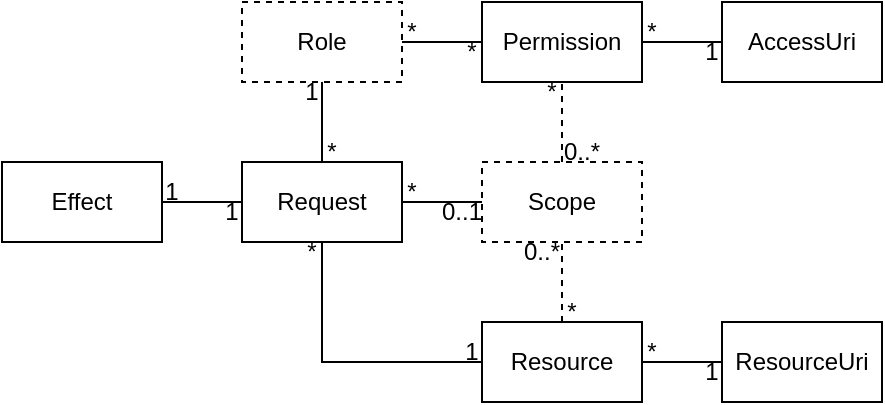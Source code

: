 <mxfile version="14.6.13" type="device"><diagram id="0W_4EMh9lIL_LUpgLams" name="第 2 页"><mxGraphModel dx="535" dy="298" grid="1" gridSize="10" guides="1" tooltips="1" connect="1" arrows="1" fold="1" page="1" pageScale="1" pageWidth="827" pageHeight="1169" math="0" shadow="0"><root><mxCell id="rVSmndGzVL0IEeuy4WK0-0"/><mxCell id="rVSmndGzVL0IEeuy4WK0-1" parent="rVSmndGzVL0IEeuy4WK0-0"/><mxCell id="UM61TKHSMhjPgKX6BFE0-1" value="Role" style="rounded=0;whiteSpace=wrap;html=1;dashed=1;" parent="rVSmndGzVL0IEeuy4WK0-1" vertex="1"><mxGeometry x="160" y="40" width="80" height="40" as="geometry"/></mxCell><mxCell id="UM61TKHSMhjPgKX6BFE0-2" value="Permission" style="rounded=0;whiteSpace=wrap;html=1;" parent="rVSmndGzVL0IEeuy4WK0-1" vertex="1"><mxGeometry x="280" y="40" width="80" height="40" as="geometry"/></mxCell><mxCell id="R5l6IWkGPLPN6t9TeybG-0" value="" style="rounded=0;orthogonalLoop=1;jettySize=auto;html=1;endArrow=none;endFill=0;" parent="rVSmndGzVL0IEeuy4WK0-1" source="UM61TKHSMhjPgKX6BFE0-2" target="UM61TKHSMhjPgKX6BFE0-1" edge="1"><mxGeometry relative="1" as="geometry"><mxPoint x="60" y="300" as="sourcePoint"/><mxPoint x="21" y="300" as="targetPoint"/></mxGeometry></mxCell><mxCell id="R5l6IWkGPLPN6t9TeybG-2" value="Resource" style="rounded=0;whiteSpace=wrap;html=1;" parent="rVSmndGzVL0IEeuy4WK0-1" vertex="1"><mxGeometry x="280" y="200" width="80" height="40" as="geometry"/></mxCell><mxCell id="R5l6IWkGPLPN6t9TeybG-4" value="" style="rounded=0;orthogonalLoop=1;jettySize=auto;html=1;endArrow=none;endFill=0;" parent="rVSmndGzVL0IEeuy4WK0-1" source="R5l6IWkGPLPN6t9TeybG-11" target="UM61TKHSMhjPgKX6BFE0-1" edge="1"><mxGeometry relative="1" as="geometry"><mxPoint x="140" y="120" as="sourcePoint"/><mxPoint x="170" y="70.0" as="targetPoint"/></mxGeometry></mxCell><mxCell id="R5l6IWkGPLPN6t9TeybG-5" value="" style="rounded=0;orthogonalLoop=1;jettySize=auto;html=1;endArrow=none;endFill=0;edgeStyle=orthogonalEdgeStyle;" parent="rVSmndGzVL0IEeuy4WK0-1" source="R5l6IWkGPLPN6t9TeybG-2" target="R5l6IWkGPLPN6t9TeybG-11" edge="1"><mxGeometry relative="1" as="geometry"><mxPoint x="220" y="120.0" as="sourcePoint"/><mxPoint x="160" y="220" as="targetPoint"/></mxGeometry></mxCell><mxCell id="R5l6IWkGPLPN6t9TeybG-7" value="Scope" style="rounded=0;whiteSpace=wrap;html=1;dashed=1;" parent="rVSmndGzVL0IEeuy4WK0-1" vertex="1"><mxGeometry x="280" y="120" width="80" height="40" as="geometry"/></mxCell><mxCell id="R5l6IWkGPLPN6t9TeybG-8" value="" style="rounded=0;orthogonalLoop=1;jettySize=auto;html=1;endArrow=none;endFill=0;dashed=1;" parent="rVSmndGzVL0IEeuy4WK0-1" source="R5l6IWkGPLPN6t9TeybG-7" target="UM61TKHSMhjPgKX6BFE0-2" edge="1"><mxGeometry relative="1" as="geometry"><mxPoint x="290" y="70.0" as="sourcePoint"/><mxPoint x="360" y="80" as="targetPoint"/></mxGeometry></mxCell><mxCell id="R5l6IWkGPLPN6t9TeybG-10" value="" style="rounded=0;orthogonalLoop=1;jettySize=auto;html=1;endArrow=none;endFill=0;edgeStyle=orthogonalEdgeStyle;dashed=1;" parent="rVSmndGzVL0IEeuy4WK0-1" source="R5l6IWkGPLPN6t9TeybG-2" target="R5l6IWkGPLPN6t9TeybG-7" edge="1"><mxGeometry relative="1" as="geometry"><mxPoint x="330" y="230" as="sourcePoint"/><mxPoint x="170" y="230" as="targetPoint"/></mxGeometry></mxCell><mxCell id="R5l6IWkGPLPN6t9TeybG-11" value="Request" style="rounded=0;whiteSpace=wrap;html=1;" parent="rVSmndGzVL0IEeuy4WK0-1" vertex="1"><mxGeometry x="160" y="120" width="80" height="40" as="geometry"/></mxCell><mxCell id="R5l6IWkGPLPN6t9TeybG-13" value="" style="rounded=0;orthogonalLoop=1;jettySize=auto;html=1;endArrow=none;endFill=0;" parent="rVSmndGzVL0IEeuy4WK0-1" source="R5l6IWkGPLPN6t9TeybG-11" target="R5l6IWkGPLPN6t9TeybG-7" edge="1"><mxGeometry relative="1" as="geometry"><mxPoint x="140" y="140" as="sourcePoint"/><mxPoint x="140" y="100" as="targetPoint"/></mxGeometry></mxCell><mxCell id="R5l6IWkGPLPN6t9TeybG-14" value="Effect" style="rounded=0;whiteSpace=wrap;html=1;" parent="rVSmndGzVL0IEeuy4WK0-1" vertex="1"><mxGeometry x="40" y="120" width="80" height="40" as="geometry"/></mxCell><mxCell id="R5l6IWkGPLPN6t9TeybG-15" value="" style="rounded=0;orthogonalLoop=1;jettySize=auto;html=1;endArrow=none;endFill=0;" parent="rVSmndGzVL0IEeuy4WK0-1" source="R5l6IWkGPLPN6t9TeybG-14" target="R5l6IWkGPLPN6t9TeybG-11" edge="1"><mxGeometry relative="1" as="geometry"><mxPoint x="250" y="150" as="sourcePoint"/><mxPoint x="330" y="150" as="targetPoint"/></mxGeometry></mxCell><mxCell id="R5l6IWkGPLPN6t9TeybG-16" value="0..*" style="text;html=1;strokeColor=none;align=center;verticalAlign=middle;whiteSpace=wrap;rounded=0;opacity=0;" parent="rVSmndGzVL0IEeuy4WK0-1" vertex="1"><mxGeometry x="320" y="110" width="20" height="10" as="geometry"/></mxCell><mxCell id="R5l6IWkGPLPN6t9TeybG-17" value="*" style="text;html=1;strokeColor=none;align=center;verticalAlign=middle;whiteSpace=wrap;rounded=0;opacity=0;" parent="rVSmndGzVL0IEeuy4WK0-1" vertex="1"><mxGeometry x="310" y="80" width="10" height="10" as="geometry"/></mxCell><mxCell id="R5l6IWkGPLPN6t9TeybG-19" value="*" style="text;html=1;strokeColor=none;align=center;verticalAlign=middle;whiteSpace=wrap;rounded=0;opacity=0;" parent="rVSmndGzVL0IEeuy4WK0-1" vertex="1"><mxGeometry x="320" y="190" width="10" height="10" as="geometry"/></mxCell><mxCell id="R5l6IWkGPLPN6t9TeybG-20" value="*" style="text;html=1;strokeColor=none;align=center;verticalAlign=middle;whiteSpace=wrap;rounded=0;opacity=0;" parent="rVSmndGzVL0IEeuy4WK0-1" vertex="1"><mxGeometry x="190" y="160" width="10" height="10" as="geometry"/></mxCell><mxCell id="R5l6IWkGPLPN6t9TeybG-21" value="1" style="text;html=1;strokeColor=none;align=center;verticalAlign=middle;whiteSpace=wrap;rounded=0;opacity=0;" parent="rVSmndGzVL0IEeuy4WK0-1" vertex="1"><mxGeometry x="270" y="210" width="10" height="10" as="geometry"/></mxCell><mxCell id="R5l6IWkGPLPN6t9TeybG-22" value="1" style="text;html=1;strokeColor=none;align=center;verticalAlign=middle;whiteSpace=wrap;rounded=0;opacity=0;" parent="rVSmndGzVL0IEeuy4WK0-1" vertex="1"><mxGeometry x="190" y="80" width="10" height="10" as="geometry"/></mxCell><mxCell id="R5l6IWkGPLPN6t9TeybG-23" value="*" style="text;html=1;strokeColor=none;align=center;verticalAlign=middle;whiteSpace=wrap;rounded=0;opacity=0;" parent="rVSmndGzVL0IEeuy4WK0-1" vertex="1"><mxGeometry x="200" y="110" width="10" height="10" as="geometry"/></mxCell><mxCell id="R5l6IWkGPLPN6t9TeybG-24" value="*" style="text;html=1;strokeColor=none;align=center;verticalAlign=middle;whiteSpace=wrap;rounded=0;opacity=0;" parent="rVSmndGzVL0IEeuy4WK0-1" vertex="1"><mxGeometry x="240" y="130" width="10" height="10" as="geometry"/></mxCell><mxCell id="R5l6IWkGPLPN6t9TeybG-25" value="0..1" style="text;html=1;strokeColor=none;align=center;verticalAlign=middle;whiteSpace=wrap;rounded=0;opacity=0;" parent="rVSmndGzVL0IEeuy4WK0-1" vertex="1"><mxGeometry x="260" y="140" width="20" height="10" as="geometry"/></mxCell><mxCell id="R5l6IWkGPLPN6t9TeybG-27" value="1" style="text;html=1;strokeColor=none;align=center;verticalAlign=middle;whiteSpace=wrap;rounded=0;opacity=0;" parent="rVSmndGzVL0IEeuy4WK0-1" vertex="1"><mxGeometry x="120" y="130" width="10" height="10" as="geometry"/></mxCell><mxCell id="R5l6IWkGPLPN6t9TeybG-28" value="1" style="text;html=1;strokeColor=none;align=center;verticalAlign=middle;whiteSpace=wrap;rounded=0;opacity=0;" parent="rVSmndGzVL0IEeuy4WK0-1" vertex="1"><mxGeometry x="150" y="140" width="10" height="10" as="geometry"/></mxCell><mxCell id="R5l6IWkGPLPN6t9TeybG-29" value="0..*" style="text;html=1;strokeColor=none;align=center;verticalAlign=middle;whiteSpace=wrap;rounded=0;opacity=0;" parent="rVSmndGzVL0IEeuy4WK0-1" vertex="1"><mxGeometry x="300" y="160" width="20" height="10" as="geometry"/></mxCell><mxCell id="R5l6IWkGPLPN6t9TeybG-30" value="*" style="text;html=1;strokeColor=none;align=center;verticalAlign=middle;whiteSpace=wrap;rounded=0;opacity=0;" parent="rVSmndGzVL0IEeuy4WK0-1" vertex="1"><mxGeometry x="270" y="60" width="10" height="10" as="geometry"/></mxCell><mxCell id="R5l6IWkGPLPN6t9TeybG-31" value="*" style="text;html=1;strokeColor=none;align=center;verticalAlign=middle;whiteSpace=wrap;rounded=0;opacity=0;" parent="rVSmndGzVL0IEeuy4WK0-1" vertex="1"><mxGeometry x="240" y="50" width="10" height="10" as="geometry"/></mxCell><mxCell id="H2XSoB0NxFfP3ccqSe4H-2" value="ResourceUri" style="rounded=0;whiteSpace=wrap;html=1;" vertex="1" parent="rVSmndGzVL0IEeuy4WK0-1"><mxGeometry x="400" y="200" width="80" height="40" as="geometry"/></mxCell><mxCell id="H2XSoB0NxFfP3ccqSe4H-3" value="AccessUri" style="rounded=0;whiteSpace=wrap;html=1;" vertex="1" parent="rVSmndGzVL0IEeuy4WK0-1"><mxGeometry x="400" y="40" width="80" height="40" as="geometry"/></mxCell><mxCell id="H2XSoB0NxFfP3ccqSe4H-4" value="" style="rounded=0;orthogonalLoop=1;jettySize=auto;html=1;endArrow=none;endFill=0;edgeStyle=orthogonalEdgeStyle;" edge="1" parent="rVSmndGzVL0IEeuy4WK0-1" source="H2XSoB0NxFfP3ccqSe4H-3" target="UM61TKHSMhjPgKX6BFE0-2"><mxGeometry relative="1" as="geometry"><mxPoint x="290" y="230" as="sourcePoint"/><mxPoint x="210.029" y="170" as="targetPoint"/></mxGeometry></mxCell><mxCell id="H2XSoB0NxFfP3ccqSe4H-5" value="" style="rounded=0;orthogonalLoop=1;jettySize=auto;html=1;endArrow=none;endFill=0;edgeStyle=orthogonalEdgeStyle;" edge="1" parent="rVSmndGzVL0IEeuy4WK0-1" source="H2XSoB0NxFfP3ccqSe4H-2" target="R5l6IWkGPLPN6t9TeybG-2"><mxGeometry relative="1" as="geometry"><mxPoint x="300" y="240" as="sourcePoint"/><mxPoint x="220.029" y="180" as="targetPoint"/></mxGeometry></mxCell><mxCell id="H2XSoB0NxFfP3ccqSe4H-6" value="1" style="text;html=1;strokeColor=none;align=center;verticalAlign=middle;whiteSpace=wrap;rounded=0;opacity=0;" vertex="1" parent="rVSmndGzVL0IEeuy4WK0-1"><mxGeometry x="390" y="220" width="10" height="10" as="geometry"/></mxCell><mxCell id="H2XSoB0NxFfP3ccqSe4H-7" value="*" style="text;html=1;strokeColor=none;align=center;verticalAlign=middle;whiteSpace=wrap;rounded=0;opacity=0;" vertex="1" parent="rVSmndGzVL0IEeuy4WK0-1"><mxGeometry x="360" y="210" width="10" height="10" as="geometry"/></mxCell><mxCell id="H2XSoB0NxFfP3ccqSe4H-8" value="1" style="text;html=1;strokeColor=none;align=center;verticalAlign=middle;whiteSpace=wrap;rounded=0;opacity=0;" vertex="1" parent="rVSmndGzVL0IEeuy4WK0-1"><mxGeometry x="390" y="60" width="10" height="10" as="geometry"/></mxCell><mxCell id="H2XSoB0NxFfP3ccqSe4H-9" value="*" style="text;html=1;strokeColor=none;align=center;verticalAlign=middle;whiteSpace=wrap;rounded=0;opacity=0;" vertex="1" parent="rVSmndGzVL0IEeuy4WK0-1"><mxGeometry x="360" y="50" width="10" height="10" as="geometry"/></mxCell></root></mxGraphModel></diagram></mxfile>